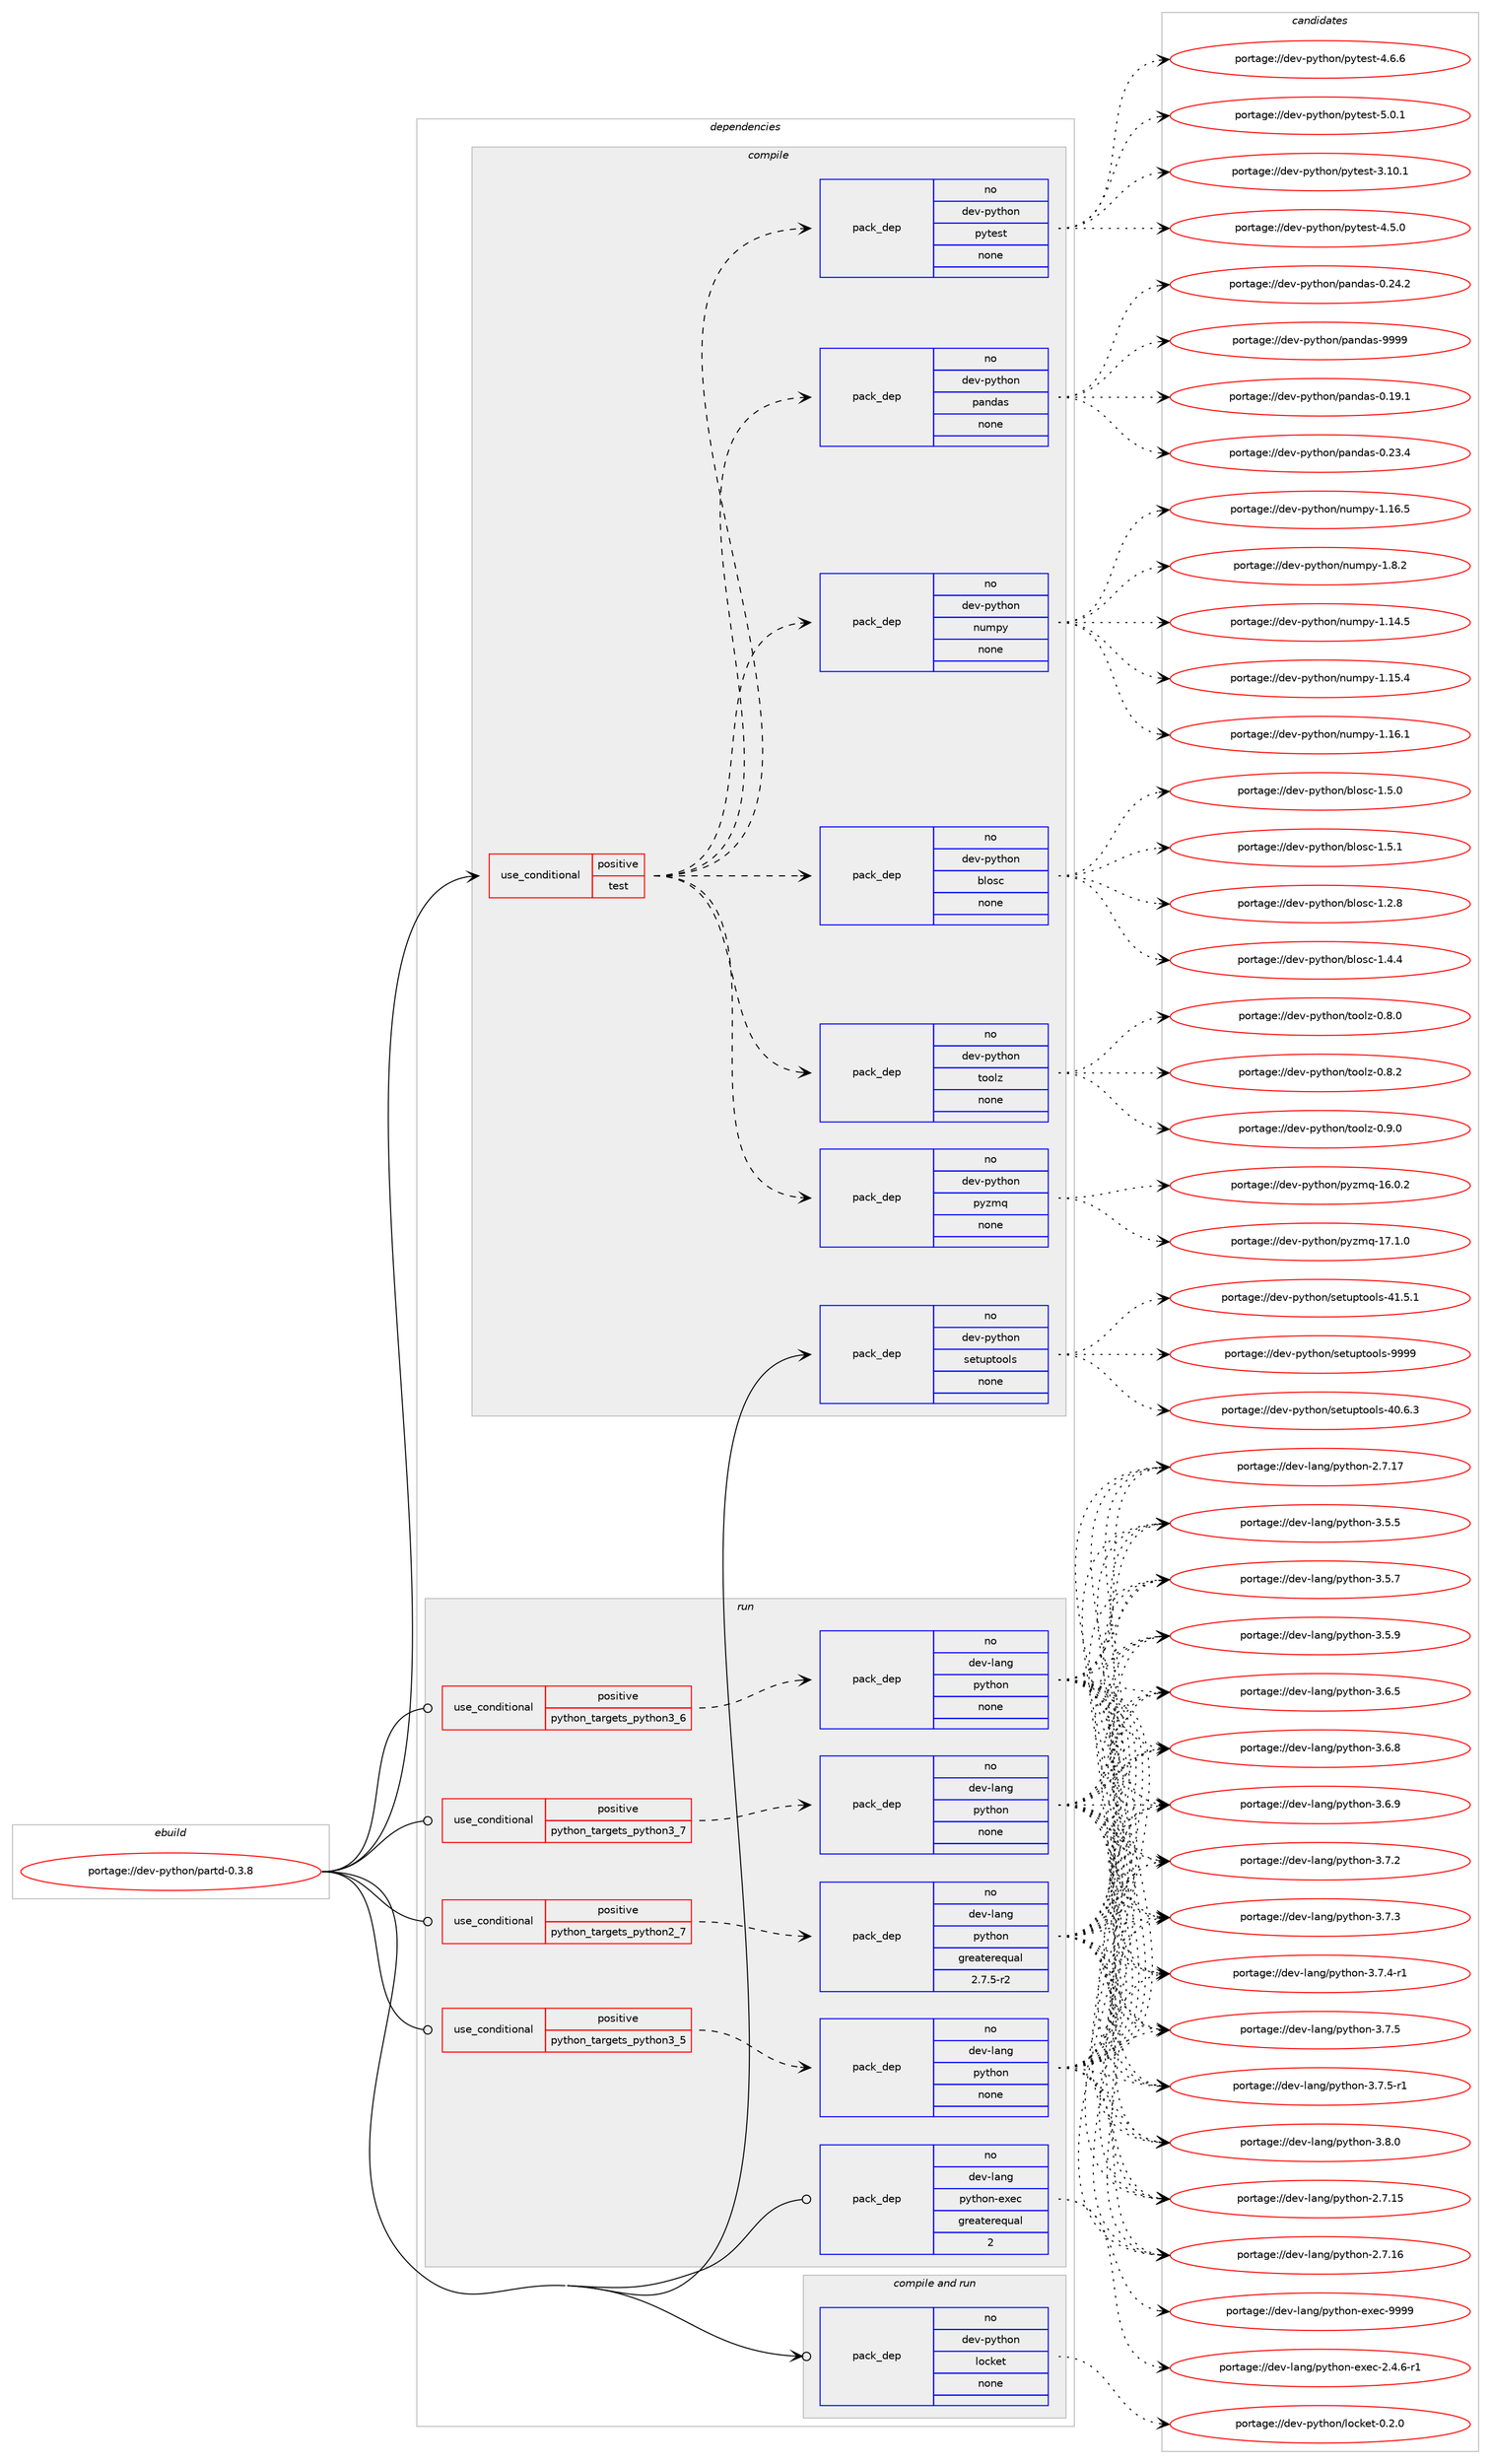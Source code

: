 digraph prolog {

# *************
# Graph options
# *************

newrank=true;
concentrate=true;
compound=true;
graph [rankdir=LR,fontname=Helvetica,fontsize=10,ranksep=1.5];#, ranksep=2.5, nodesep=0.2];
edge  [arrowhead=vee];
node  [fontname=Helvetica,fontsize=10];

# **********
# The ebuild
# **********

subgraph cluster_leftcol {
color=gray;
rank=same;
label=<<i>ebuild</i>>;
id [label="portage://dev-python/partd-0.3.8", color=red, width=4, href="../dev-python/partd-0.3.8.svg"];
}

# ****************
# The dependencies
# ****************

subgraph cluster_midcol {
color=gray;
label=<<i>dependencies</i>>;
subgraph cluster_compile {
fillcolor="#eeeeee";
style=filled;
label=<<i>compile</i>>;
subgraph cond33384 {
dependency155717 [label=<<TABLE BORDER="0" CELLBORDER="1" CELLSPACING="0" CELLPADDING="4"><TR><TD ROWSPAN="3" CELLPADDING="10">use_conditional</TD></TR><TR><TD>positive</TD></TR><TR><TD>test</TD></TR></TABLE>>, shape=none, color=red];
subgraph pack118972 {
dependency155718 [label=<<TABLE BORDER="0" CELLBORDER="1" CELLSPACING="0" CELLPADDING="4" WIDTH="220"><TR><TD ROWSPAN="6" CELLPADDING="30">pack_dep</TD></TR><TR><TD WIDTH="110">no</TD></TR><TR><TD>dev-python</TD></TR><TR><TD>blosc</TD></TR><TR><TD>none</TD></TR><TR><TD></TD></TR></TABLE>>, shape=none, color=blue];
}
dependency155717:e -> dependency155718:w [weight=20,style="dashed",arrowhead="vee"];
subgraph pack118973 {
dependency155719 [label=<<TABLE BORDER="0" CELLBORDER="1" CELLSPACING="0" CELLPADDING="4" WIDTH="220"><TR><TD ROWSPAN="6" CELLPADDING="30">pack_dep</TD></TR><TR><TD WIDTH="110">no</TD></TR><TR><TD>dev-python</TD></TR><TR><TD>numpy</TD></TR><TR><TD>none</TD></TR><TR><TD></TD></TR></TABLE>>, shape=none, color=blue];
}
dependency155717:e -> dependency155719:w [weight=20,style="dashed",arrowhead="vee"];
subgraph pack118974 {
dependency155720 [label=<<TABLE BORDER="0" CELLBORDER="1" CELLSPACING="0" CELLPADDING="4" WIDTH="220"><TR><TD ROWSPAN="6" CELLPADDING="30">pack_dep</TD></TR><TR><TD WIDTH="110">no</TD></TR><TR><TD>dev-python</TD></TR><TR><TD>pandas</TD></TR><TR><TD>none</TD></TR><TR><TD></TD></TR></TABLE>>, shape=none, color=blue];
}
dependency155717:e -> dependency155720:w [weight=20,style="dashed",arrowhead="vee"];
subgraph pack118975 {
dependency155721 [label=<<TABLE BORDER="0" CELLBORDER="1" CELLSPACING="0" CELLPADDING="4" WIDTH="220"><TR><TD ROWSPAN="6" CELLPADDING="30">pack_dep</TD></TR><TR><TD WIDTH="110">no</TD></TR><TR><TD>dev-python</TD></TR><TR><TD>pytest</TD></TR><TR><TD>none</TD></TR><TR><TD></TD></TR></TABLE>>, shape=none, color=blue];
}
dependency155717:e -> dependency155721:w [weight=20,style="dashed",arrowhead="vee"];
subgraph pack118976 {
dependency155722 [label=<<TABLE BORDER="0" CELLBORDER="1" CELLSPACING="0" CELLPADDING="4" WIDTH="220"><TR><TD ROWSPAN="6" CELLPADDING="30">pack_dep</TD></TR><TR><TD WIDTH="110">no</TD></TR><TR><TD>dev-python</TD></TR><TR><TD>pyzmq</TD></TR><TR><TD>none</TD></TR><TR><TD></TD></TR></TABLE>>, shape=none, color=blue];
}
dependency155717:e -> dependency155722:w [weight=20,style="dashed",arrowhead="vee"];
subgraph pack118977 {
dependency155723 [label=<<TABLE BORDER="0" CELLBORDER="1" CELLSPACING="0" CELLPADDING="4" WIDTH="220"><TR><TD ROWSPAN="6" CELLPADDING="30">pack_dep</TD></TR><TR><TD WIDTH="110">no</TD></TR><TR><TD>dev-python</TD></TR><TR><TD>toolz</TD></TR><TR><TD>none</TD></TR><TR><TD></TD></TR></TABLE>>, shape=none, color=blue];
}
dependency155717:e -> dependency155723:w [weight=20,style="dashed",arrowhead="vee"];
}
id:e -> dependency155717:w [weight=20,style="solid",arrowhead="vee"];
subgraph pack118978 {
dependency155724 [label=<<TABLE BORDER="0" CELLBORDER="1" CELLSPACING="0" CELLPADDING="4" WIDTH="220"><TR><TD ROWSPAN="6" CELLPADDING="30">pack_dep</TD></TR><TR><TD WIDTH="110">no</TD></TR><TR><TD>dev-python</TD></TR><TR><TD>setuptools</TD></TR><TR><TD>none</TD></TR><TR><TD></TD></TR></TABLE>>, shape=none, color=blue];
}
id:e -> dependency155724:w [weight=20,style="solid",arrowhead="vee"];
}
subgraph cluster_compileandrun {
fillcolor="#eeeeee";
style=filled;
label=<<i>compile and run</i>>;
subgraph pack118979 {
dependency155725 [label=<<TABLE BORDER="0" CELLBORDER="1" CELLSPACING="0" CELLPADDING="4" WIDTH="220"><TR><TD ROWSPAN="6" CELLPADDING="30">pack_dep</TD></TR><TR><TD WIDTH="110">no</TD></TR><TR><TD>dev-python</TD></TR><TR><TD>locket</TD></TR><TR><TD>none</TD></TR><TR><TD></TD></TR></TABLE>>, shape=none, color=blue];
}
id:e -> dependency155725:w [weight=20,style="solid",arrowhead="odotvee"];
}
subgraph cluster_run {
fillcolor="#eeeeee";
style=filled;
label=<<i>run</i>>;
subgraph cond33385 {
dependency155726 [label=<<TABLE BORDER="0" CELLBORDER="1" CELLSPACING="0" CELLPADDING="4"><TR><TD ROWSPAN="3" CELLPADDING="10">use_conditional</TD></TR><TR><TD>positive</TD></TR><TR><TD>python_targets_python2_7</TD></TR></TABLE>>, shape=none, color=red];
subgraph pack118980 {
dependency155727 [label=<<TABLE BORDER="0" CELLBORDER="1" CELLSPACING="0" CELLPADDING="4" WIDTH="220"><TR><TD ROWSPAN="6" CELLPADDING="30">pack_dep</TD></TR><TR><TD WIDTH="110">no</TD></TR><TR><TD>dev-lang</TD></TR><TR><TD>python</TD></TR><TR><TD>greaterequal</TD></TR><TR><TD>2.7.5-r2</TD></TR></TABLE>>, shape=none, color=blue];
}
dependency155726:e -> dependency155727:w [weight=20,style="dashed",arrowhead="vee"];
}
id:e -> dependency155726:w [weight=20,style="solid",arrowhead="odot"];
subgraph cond33386 {
dependency155728 [label=<<TABLE BORDER="0" CELLBORDER="1" CELLSPACING="0" CELLPADDING="4"><TR><TD ROWSPAN="3" CELLPADDING="10">use_conditional</TD></TR><TR><TD>positive</TD></TR><TR><TD>python_targets_python3_5</TD></TR></TABLE>>, shape=none, color=red];
subgraph pack118981 {
dependency155729 [label=<<TABLE BORDER="0" CELLBORDER="1" CELLSPACING="0" CELLPADDING="4" WIDTH="220"><TR><TD ROWSPAN="6" CELLPADDING="30">pack_dep</TD></TR><TR><TD WIDTH="110">no</TD></TR><TR><TD>dev-lang</TD></TR><TR><TD>python</TD></TR><TR><TD>none</TD></TR><TR><TD></TD></TR></TABLE>>, shape=none, color=blue];
}
dependency155728:e -> dependency155729:w [weight=20,style="dashed",arrowhead="vee"];
}
id:e -> dependency155728:w [weight=20,style="solid",arrowhead="odot"];
subgraph cond33387 {
dependency155730 [label=<<TABLE BORDER="0" CELLBORDER="1" CELLSPACING="0" CELLPADDING="4"><TR><TD ROWSPAN="3" CELLPADDING="10">use_conditional</TD></TR><TR><TD>positive</TD></TR><TR><TD>python_targets_python3_6</TD></TR></TABLE>>, shape=none, color=red];
subgraph pack118982 {
dependency155731 [label=<<TABLE BORDER="0" CELLBORDER="1" CELLSPACING="0" CELLPADDING="4" WIDTH="220"><TR><TD ROWSPAN="6" CELLPADDING="30">pack_dep</TD></TR><TR><TD WIDTH="110">no</TD></TR><TR><TD>dev-lang</TD></TR><TR><TD>python</TD></TR><TR><TD>none</TD></TR><TR><TD></TD></TR></TABLE>>, shape=none, color=blue];
}
dependency155730:e -> dependency155731:w [weight=20,style="dashed",arrowhead="vee"];
}
id:e -> dependency155730:w [weight=20,style="solid",arrowhead="odot"];
subgraph cond33388 {
dependency155732 [label=<<TABLE BORDER="0" CELLBORDER="1" CELLSPACING="0" CELLPADDING="4"><TR><TD ROWSPAN="3" CELLPADDING="10">use_conditional</TD></TR><TR><TD>positive</TD></TR><TR><TD>python_targets_python3_7</TD></TR></TABLE>>, shape=none, color=red];
subgraph pack118983 {
dependency155733 [label=<<TABLE BORDER="0" CELLBORDER="1" CELLSPACING="0" CELLPADDING="4" WIDTH="220"><TR><TD ROWSPAN="6" CELLPADDING="30">pack_dep</TD></TR><TR><TD WIDTH="110">no</TD></TR><TR><TD>dev-lang</TD></TR><TR><TD>python</TD></TR><TR><TD>none</TD></TR><TR><TD></TD></TR></TABLE>>, shape=none, color=blue];
}
dependency155732:e -> dependency155733:w [weight=20,style="dashed",arrowhead="vee"];
}
id:e -> dependency155732:w [weight=20,style="solid",arrowhead="odot"];
subgraph pack118984 {
dependency155734 [label=<<TABLE BORDER="0" CELLBORDER="1" CELLSPACING="0" CELLPADDING="4" WIDTH="220"><TR><TD ROWSPAN="6" CELLPADDING="30">pack_dep</TD></TR><TR><TD WIDTH="110">no</TD></TR><TR><TD>dev-lang</TD></TR><TR><TD>python-exec</TD></TR><TR><TD>greaterequal</TD></TR><TR><TD>2</TD></TR></TABLE>>, shape=none, color=blue];
}
id:e -> dependency155734:w [weight=20,style="solid",arrowhead="odot"];
}
}

# **************
# The candidates
# **************

subgraph cluster_choices {
rank=same;
color=gray;
label=<<i>candidates</i>>;

subgraph choice118972 {
color=black;
nodesep=1;
choiceportage10010111845112121116104111110479810811111599454946504656 [label="portage://dev-python/blosc-1.2.8", color=red, width=4,href="../dev-python/blosc-1.2.8.svg"];
choiceportage10010111845112121116104111110479810811111599454946524652 [label="portage://dev-python/blosc-1.4.4", color=red, width=4,href="../dev-python/blosc-1.4.4.svg"];
choiceportage10010111845112121116104111110479810811111599454946534648 [label="portage://dev-python/blosc-1.5.0", color=red, width=4,href="../dev-python/blosc-1.5.0.svg"];
choiceportage10010111845112121116104111110479810811111599454946534649 [label="portage://dev-python/blosc-1.5.1", color=red, width=4,href="../dev-python/blosc-1.5.1.svg"];
dependency155718:e -> choiceportage10010111845112121116104111110479810811111599454946504656:w [style=dotted,weight="100"];
dependency155718:e -> choiceportage10010111845112121116104111110479810811111599454946524652:w [style=dotted,weight="100"];
dependency155718:e -> choiceportage10010111845112121116104111110479810811111599454946534648:w [style=dotted,weight="100"];
dependency155718:e -> choiceportage10010111845112121116104111110479810811111599454946534649:w [style=dotted,weight="100"];
}
subgraph choice118973 {
color=black;
nodesep=1;
choiceportage100101118451121211161041111104711011710911212145494649524653 [label="portage://dev-python/numpy-1.14.5", color=red, width=4,href="../dev-python/numpy-1.14.5.svg"];
choiceportage100101118451121211161041111104711011710911212145494649534652 [label="portage://dev-python/numpy-1.15.4", color=red, width=4,href="../dev-python/numpy-1.15.4.svg"];
choiceportage100101118451121211161041111104711011710911212145494649544649 [label="portage://dev-python/numpy-1.16.1", color=red, width=4,href="../dev-python/numpy-1.16.1.svg"];
choiceportage100101118451121211161041111104711011710911212145494649544653 [label="portage://dev-python/numpy-1.16.5", color=red, width=4,href="../dev-python/numpy-1.16.5.svg"];
choiceportage1001011184511212111610411111047110117109112121454946564650 [label="portage://dev-python/numpy-1.8.2", color=red, width=4,href="../dev-python/numpy-1.8.2.svg"];
dependency155719:e -> choiceportage100101118451121211161041111104711011710911212145494649524653:w [style=dotted,weight="100"];
dependency155719:e -> choiceportage100101118451121211161041111104711011710911212145494649534652:w [style=dotted,weight="100"];
dependency155719:e -> choiceportage100101118451121211161041111104711011710911212145494649544649:w [style=dotted,weight="100"];
dependency155719:e -> choiceportage100101118451121211161041111104711011710911212145494649544653:w [style=dotted,weight="100"];
dependency155719:e -> choiceportage1001011184511212111610411111047110117109112121454946564650:w [style=dotted,weight="100"];
}
subgraph choice118974 {
color=black;
nodesep=1;
choiceportage1001011184511212111610411111047112971101009711545484649574649 [label="portage://dev-python/pandas-0.19.1", color=red, width=4,href="../dev-python/pandas-0.19.1.svg"];
choiceportage1001011184511212111610411111047112971101009711545484650514652 [label="portage://dev-python/pandas-0.23.4", color=red, width=4,href="../dev-python/pandas-0.23.4.svg"];
choiceportage1001011184511212111610411111047112971101009711545484650524650 [label="portage://dev-python/pandas-0.24.2", color=red, width=4,href="../dev-python/pandas-0.24.2.svg"];
choiceportage100101118451121211161041111104711297110100971154557575757 [label="portage://dev-python/pandas-9999", color=red, width=4,href="../dev-python/pandas-9999.svg"];
dependency155720:e -> choiceportage1001011184511212111610411111047112971101009711545484649574649:w [style=dotted,weight="100"];
dependency155720:e -> choiceportage1001011184511212111610411111047112971101009711545484650514652:w [style=dotted,weight="100"];
dependency155720:e -> choiceportage1001011184511212111610411111047112971101009711545484650524650:w [style=dotted,weight="100"];
dependency155720:e -> choiceportage100101118451121211161041111104711297110100971154557575757:w [style=dotted,weight="100"];
}
subgraph choice118975 {
color=black;
nodesep=1;
choiceportage100101118451121211161041111104711212111610111511645514649484649 [label="portage://dev-python/pytest-3.10.1", color=red, width=4,href="../dev-python/pytest-3.10.1.svg"];
choiceportage1001011184511212111610411111047112121116101115116455246534648 [label="portage://dev-python/pytest-4.5.0", color=red, width=4,href="../dev-python/pytest-4.5.0.svg"];
choiceportage1001011184511212111610411111047112121116101115116455246544654 [label="portage://dev-python/pytest-4.6.6", color=red, width=4,href="../dev-python/pytest-4.6.6.svg"];
choiceportage1001011184511212111610411111047112121116101115116455346484649 [label="portage://dev-python/pytest-5.0.1", color=red, width=4,href="../dev-python/pytest-5.0.1.svg"];
dependency155721:e -> choiceportage100101118451121211161041111104711212111610111511645514649484649:w [style=dotted,weight="100"];
dependency155721:e -> choiceportage1001011184511212111610411111047112121116101115116455246534648:w [style=dotted,weight="100"];
dependency155721:e -> choiceportage1001011184511212111610411111047112121116101115116455246544654:w [style=dotted,weight="100"];
dependency155721:e -> choiceportage1001011184511212111610411111047112121116101115116455346484649:w [style=dotted,weight="100"];
}
subgraph choice118976 {
color=black;
nodesep=1;
choiceportage100101118451121211161041111104711212112210911345495446484650 [label="portage://dev-python/pyzmq-16.0.2", color=red, width=4,href="../dev-python/pyzmq-16.0.2.svg"];
choiceportage100101118451121211161041111104711212112210911345495546494648 [label="portage://dev-python/pyzmq-17.1.0", color=red, width=4,href="../dev-python/pyzmq-17.1.0.svg"];
dependency155722:e -> choiceportage100101118451121211161041111104711212112210911345495446484650:w [style=dotted,weight="100"];
dependency155722:e -> choiceportage100101118451121211161041111104711212112210911345495546494648:w [style=dotted,weight="100"];
}
subgraph choice118977 {
color=black;
nodesep=1;
choiceportage1001011184511212111610411111047116111111108122454846564648 [label="portage://dev-python/toolz-0.8.0", color=red, width=4,href="../dev-python/toolz-0.8.0.svg"];
choiceportage1001011184511212111610411111047116111111108122454846564650 [label="portage://dev-python/toolz-0.8.2", color=red, width=4,href="../dev-python/toolz-0.8.2.svg"];
choiceportage1001011184511212111610411111047116111111108122454846574648 [label="portage://dev-python/toolz-0.9.0", color=red, width=4,href="../dev-python/toolz-0.9.0.svg"];
dependency155723:e -> choiceportage1001011184511212111610411111047116111111108122454846564648:w [style=dotted,weight="100"];
dependency155723:e -> choiceportage1001011184511212111610411111047116111111108122454846564650:w [style=dotted,weight="100"];
dependency155723:e -> choiceportage1001011184511212111610411111047116111111108122454846574648:w [style=dotted,weight="100"];
}
subgraph choice118978 {
color=black;
nodesep=1;
choiceportage100101118451121211161041111104711510111611711211611111110811545524846544651 [label="portage://dev-python/setuptools-40.6.3", color=red, width=4,href="../dev-python/setuptools-40.6.3.svg"];
choiceportage100101118451121211161041111104711510111611711211611111110811545524946534649 [label="portage://dev-python/setuptools-41.5.1", color=red, width=4,href="../dev-python/setuptools-41.5.1.svg"];
choiceportage10010111845112121116104111110471151011161171121161111111081154557575757 [label="portage://dev-python/setuptools-9999", color=red, width=4,href="../dev-python/setuptools-9999.svg"];
dependency155724:e -> choiceportage100101118451121211161041111104711510111611711211611111110811545524846544651:w [style=dotted,weight="100"];
dependency155724:e -> choiceportage100101118451121211161041111104711510111611711211611111110811545524946534649:w [style=dotted,weight="100"];
dependency155724:e -> choiceportage10010111845112121116104111110471151011161171121161111111081154557575757:w [style=dotted,weight="100"];
}
subgraph choice118979 {
color=black;
nodesep=1;
choiceportage100101118451121211161041111104710811199107101116454846504648 [label="portage://dev-python/locket-0.2.0", color=red, width=4,href="../dev-python/locket-0.2.0.svg"];
dependency155725:e -> choiceportage100101118451121211161041111104710811199107101116454846504648:w [style=dotted,weight="100"];
}
subgraph choice118980 {
color=black;
nodesep=1;
choiceportage10010111845108971101034711212111610411111045504655464953 [label="portage://dev-lang/python-2.7.15", color=red, width=4,href="../dev-lang/python-2.7.15.svg"];
choiceportage10010111845108971101034711212111610411111045504655464954 [label="portage://dev-lang/python-2.7.16", color=red, width=4,href="../dev-lang/python-2.7.16.svg"];
choiceportage10010111845108971101034711212111610411111045504655464955 [label="portage://dev-lang/python-2.7.17", color=red, width=4,href="../dev-lang/python-2.7.17.svg"];
choiceportage100101118451089711010347112121116104111110455146534653 [label="portage://dev-lang/python-3.5.5", color=red, width=4,href="../dev-lang/python-3.5.5.svg"];
choiceportage100101118451089711010347112121116104111110455146534655 [label="portage://dev-lang/python-3.5.7", color=red, width=4,href="../dev-lang/python-3.5.7.svg"];
choiceportage100101118451089711010347112121116104111110455146534657 [label="portage://dev-lang/python-3.5.9", color=red, width=4,href="../dev-lang/python-3.5.9.svg"];
choiceportage100101118451089711010347112121116104111110455146544653 [label="portage://dev-lang/python-3.6.5", color=red, width=4,href="../dev-lang/python-3.6.5.svg"];
choiceportage100101118451089711010347112121116104111110455146544656 [label="portage://dev-lang/python-3.6.8", color=red, width=4,href="../dev-lang/python-3.6.8.svg"];
choiceportage100101118451089711010347112121116104111110455146544657 [label="portage://dev-lang/python-3.6.9", color=red, width=4,href="../dev-lang/python-3.6.9.svg"];
choiceportage100101118451089711010347112121116104111110455146554650 [label="portage://dev-lang/python-3.7.2", color=red, width=4,href="../dev-lang/python-3.7.2.svg"];
choiceportage100101118451089711010347112121116104111110455146554651 [label="portage://dev-lang/python-3.7.3", color=red, width=4,href="../dev-lang/python-3.7.3.svg"];
choiceportage1001011184510897110103471121211161041111104551465546524511449 [label="portage://dev-lang/python-3.7.4-r1", color=red, width=4,href="../dev-lang/python-3.7.4-r1.svg"];
choiceportage100101118451089711010347112121116104111110455146554653 [label="portage://dev-lang/python-3.7.5", color=red, width=4,href="../dev-lang/python-3.7.5.svg"];
choiceportage1001011184510897110103471121211161041111104551465546534511449 [label="portage://dev-lang/python-3.7.5-r1", color=red, width=4,href="../dev-lang/python-3.7.5-r1.svg"];
choiceportage100101118451089711010347112121116104111110455146564648 [label="portage://dev-lang/python-3.8.0", color=red, width=4,href="../dev-lang/python-3.8.0.svg"];
dependency155727:e -> choiceportage10010111845108971101034711212111610411111045504655464953:w [style=dotted,weight="100"];
dependency155727:e -> choiceportage10010111845108971101034711212111610411111045504655464954:w [style=dotted,weight="100"];
dependency155727:e -> choiceportage10010111845108971101034711212111610411111045504655464955:w [style=dotted,weight="100"];
dependency155727:e -> choiceportage100101118451089711010347112121116104111110455146534653:w [style=dotted,weight="100"];
dependency155727:e -> choiceportage100101118451089711010347112121116104111110455146534655:w [style=dotted,weight="100"];
dependency155727:e -> choiceportage100101118451089711010347112121116104111110455146534657:w [style=dotted,weight="100"];
dependency155727:e -> choiceportage100101118451089711010347112121116104111110455146544653:w [style=dotted,weight="100"];
dependency155727:e -> choiceportage100101118451089711010347112121116104111110455146544656:w [style=dotted,weight="100"];
dependency155727:e -> choiceportage100101118451089711010347112121116104111110455146544657:w [style=dotted,weight="100"];
dependency155727:e -> choiceportage100101118451089711010347112121116104111110455146554650:w [style=dotted,weight="100"];
dependency155727:e -> choiceportage100101118451089711010347112121116104111110455146554651:w [style=dotted,weight="100"];
dependency155727:e -> choiceportage1001011184510897110103471121211161041111104551465546524511449:w [style=dotted,weight="100"];
dependency155727:e -> choiceportage100101118451089711010347112121116104111110455146554653:w [style=dotted,weight="100"];
dependency155727:e -> choiceportage1001011184510897110103471121211161041111104551465546534511449:w [style=dotted,weight="100"];
dependency155727:e -> choiceportage100101118451089711010347112121116104111110455146564648:w [style=dotted,weight="100"];
}
subgraph choice118981 {
color=black;
nodesep=1;
choiceportage10010111845108971101034711212111610411111045504655464953 [label="portage://dev-lang/python-2.7.15", color=red, width=4,href="../dev-lang/python-2.7.15.svg"];
choiceportage10010111845108971101034711212111610411111045504655464954 [label="portage://dev-lang/python-2.7.16", color=red, width=4,href="../dev-lang/python-2.7.16.svg"];
choiceportage10010111845108971101034711212111610411111045504655464955 [label="portage://dev-lang/python-2.7.17", color=red, width=4,href="../dev-lang/python-2.7.17.svg"];
choiceportage100101118451089711010347112121116104111110455146534653 [label="portage://dev-lang/python-3.5.5", color=red, width=4,href="../dev-lang/python-3.5.5.svg"];
choiceportage100101118451089711010347112121116104111110455146534655 [label="portage://dev-lang/python-3.5.7", color=red, width=4,href="../dev-lang/python-3.5.7.svg"];
choiceportage100101118451089711010347112121116104111110455146534657 [label="portage://dev-lang/python-3.5.9", color=red, width=4,href="../dev-lang/python-3.5.9.svg"];
choiceportage100101118451089711010347112121116104111110455146544653 [label="portage://dev-lang/python-3.6.5", color=red, width=4,href="../dev-lang/python-3.6.5.svg"];
choiceportage100101118451089711010347112121116104111110455146544656 [label="portage://dev-lang/python-3.6.8", color=red, width=4,href="../dev-lang/python-3.6.8.svg"];
choiceportage100101118451089711010347112121116104111110455146544657 [label="portage://dev-lang/python-3.6.9", color=red, width=4,href="../dev-lang/python-3.6.9.svg"];
choiceportage100101118451089711010347112121116104111110455146554650 [label="portage://dev-lang/python-3.7.2", color=red, width=4,href="../dev-lang/python-3.7.2.svg"];
choiceportage100101118451089711010347112121116104111110455146554651 [label="portage://dev-lang/python-3.7.3", color=red, width=4,href="../dev-lang/python-3.7.3.svg"];
choiceportage1001011184510897110103471121211161041111104551465546524511449 [label="portage://dev-lang/python-3.7.4-r1", color=red, width=4,href="../dev-lang/python-3.7.4-r1.svg"];
choiceportage100101118451089711010347112121116104111110455146554653 [label="portage://dev-lang/python-3.7.5", color=red, width=4,href="../dev-lang/python-3.7.5.svg"];
choiceportage1001011184510897110103471121211161041111104551465546534511449 [label="portage://dev-lang/python-3.7.5-r1", color=red, width=4,href="../dev-lang/python-3.7.5-r1.svg"];
choiceportage100101118451089711010347112121116104111110455146564648 [label="portage://dev-lang/python-3.8.0", color=red, width=4,href="../dev-lang/python-3.8.0.svg"];
dependency155729:e -> choiceportage10010111845108971101034711212111610411111045504655464953:w [style=dotted,weight="100"];
dependency155729:e -> choiceportage10010111845108971101034711212111610411111045504655464954:w [style=dotted,weight="100"];
dependency155729:e -> choiceportage10010111845108971101034711212111610411111045504655464955:w [style=dotted,weight="100"];
dependency155729:e -> choiceportage100101118451089711010347112121116104111110455146534653:w [style=dotted,weight="100"];
dependency155729:e -> choiceportage100101118451089711010347112121116104111110455146534655:w [style=dotted,weight="100"];
dependency155729:e -> choiceportage100101118451089711010347112121116104111110455146534657:w [style=dotted,weight="100"];
dependency155729:e -> choiceportage100101118451089711010347112121116104111110455146544653:w [style=dotted,weight="100"];
dependency155729:e -> choiceportage100101118451089711010347112121116104111110455146544656:w [style=dotted,weight="100"];
dependency155729:e -> choiceportage100101118451089711010347112121116104111110455146544657:w [style=dotted,weight="100"];
dependency155729:e -> choiceportage100101118451089711010347112121116104111110455146554650:w [style=dotted,weight="100"];
dependency155729:e -> choiceportage100101118451089711010347112121116104111110455146554651:w [style=dotted,weight="100"];
dependency155729:e -> choiceportage1001011184510897110103471121211161041111104551465546524511449:w [style=dotted,weight="100"];
dependency155729:e -> choiceportage100101118451089711010347112121116104111110455146554653:w [style=dotted,weight="100"];
dependency155729:e -> choiceportage1001011184510897110103471121211161041111104551465546534511449:w [style=dotted,weight="100"];
dependency155729:e -> choiceportage100101118451089711010347112121116104111110455146564648:w [style=dotted,weight="100"];
}
subgraph choice118982 {
color=black;
nodesep=1;
choiceportage10010111845108971101034711212111610411111045504655464953 [label="portage://dev-lang/python-2.7.15", color=red, width=4,href="../dev-lang/python-2.7.15.svg"];
choiceportage10010111845108971101034711212111610411111045504655464954 [label="portage://dev-lang/python-2.7.16", color=red, width=4,href="../dev-lang/python-2.7.16.svg"];
choiceportage10010111845108971101034711212111610411111045504655464955 [label="portage://dev-lang/python-2.7.17", color=red, width=4,href="../dev-lang/python-2.7.17.svg"];
choiceportage100101118451089711010347112121116104111110455146534653 [label="portage://dev-lang/python-3.5.5", color=red, width=4,href="../dev-lang/python-3.5.5.svg"];
choiceportage100101118451089711010347112121116104111110455146534655 [label="portage://dev-lang/python-3.5.7", color=red, width=4,href="../dev-lang/python-3.5.7.svg"];
choiceportage100101118451089711010347112121116104111110455146534657 [label="portage://dev-lang/python-3.5.9", color=red, width=4,href="../dev-lang/python-3.5.9.svg"];
choiceportage100101118451089711010347112121116104111110455146544653 [label="portage://dev-lang/python-3.6.5", color=red, width=4,href="../dev-lang/python-3.6.5.svg"];
choiceportage100101118451089711010347112121116104111110455146544656 [label="portage://dev-lang/python-3.6.8", color=red, width=4,href="../dev-lang/python-3.6.8.svg"];
choiceportage100101118451089711010347112121116104111110455146544657 [label="portage://dev-lang/python-3.6.9", color=red, width=4,href="../dev-lang/python-3.6.9.svg"];
choiceportage100101118451089711010347112121116104111110455146554650 [label="portage://dev-lang/python-3.7.2", color=red, width=4,href="../dev-lang/python-3.7.2.svg"];
choiceportage100101118451089711010347112121116104111110455146554651 [label="portage://dev-lang/python-3.7.3", color=red, width=4,href="../dev-lang/python-3.7.3.svg"];
choiceportage1001011184510897110103471121211161041111104551465546524511449 [label="portage://dev-lang/python-3.7.4-r1", color=red, width=4,href="../dev-lang/python-3.7.4-r1.svg"];
choiceportage100101118451089711010347112121116104111110455146554653 [label="portage://dev-lang/python-3.7.5", color=red, width=4,href="../dev-lang/python-3.7.5.svg"];
choiceportage1001011184510897110103471121211161041111104551465546534511449 [label="portage://dev-lang/python-3.7.5-r1", color=red, width=4,href="../dev-lang/python-3.7.5-r1.svg"];
choiceportage100101118451089711010347112121116104111110455146564648 [label="portage://dev-lang/python-3.8.0", color=red, width=4,href="../dev-lang/python-3.8.0.svg"];
dependency155731:e -> choiceportage10010111845108971101034711212111610411111045504655464953:w [style=dotted,weight="100"];
dependency155731:e -> choiceportage10010111845108971101034711212111610411111045504655464954:w [style=dotted,weight="100"];
dependency155731:e -> choiceportage10010111845108971101034711212111610411111045504655464955:w [style=dotted,weight="100"];
dependency155731:e -> choiceportage100101118451089711010347112121116104111110455146534653:w [style=dotted,weight="100"];
dependency155731:e -> choiceportage100101118451089711010347112121116104111110455146534655:w [style=dotted,weight="100"];
dependency155731:e -> choiceportage100101118451089711010347112121116104111110455146534657:w [style=dotted,weight="100"];
dependency155731:e -> choiceportage100101118451089711010347112121116104111110455146544653:w [style=dotted,weight="100"];
dependency155731:e -> choiceportage100101118451089711010347112121116104111110455146544656:w [style=dotted,weight="100"];
dependency155731:e -> choiceportage100101118451089711010347112121116104111110455146544657:w [style=dotted,weight="100"];
dependency155731:e -> choiceportage100101118451089711010347112121116104111110455146554650:w [style=dotted,weight="100"];
dependency155731:e -> choiceportage100101118451089711010347112121116104111110455146554651:w [style=dotted,weight="100"];
dependency155731:e -> choiceportage1001011184510897110103471121211161041111104551465546524511449:w [style=dotted,weight="100"];
dependency155731:e -> choiceportage100101118451089711010347112121116104111110455146554653:w [style=dotted,weight="100"];
dependency155731:e -> choiceportage1001011184510897110103471121211161041111104551465546534511449:w [style=dotted,weight="100"];
dependency155731:e -> choiceportage100101118451089711010347112121116104111110455146564648:w [style=dotted,weight="100"];
}
subgraph choice118983 {
color=black;
nodesep=1;
choiceportage10010111845108971101034711212111610411111045504655464953 [label="portage://dev-lang/python-2.7.15", color=red, width=4,href="../dev-lang/python-2.7.15.svg"];
choiceportage10010111845108971101034711212111610411111045504655464954 [label="portage://dev-lang/python-2.7.16", color=red, width=4,href="../dev-lang/python-2.7.16.svg"];
choiceportage10010111845108971101034711212111610411111045504655464955 [label="portage://dev-lang/python-2.7.17", color=red, width=4,href="../dev-lang/python-2.7.17.svg"];
choiceportage100101118451089711010347112121116104111110455146534653 [label="portage://dev-lang/python-3.5.5", color=red, width=4,href="../dev-lang/python-3.5.5.svg"];
choiceportage100101118451089711010347112121116104111110455146534655 [label="portage://dev-lang/python-3.5.7", color=red, width=4,href="../dev-lang/python-3.5.7.svg"];
choiceportage100101118451089711010347112121116104111110455146534657 [label="portage://dev-lang/python-3.5.9", color=red, width=4,href="../dev-lang/python-3.5.9.svg"];
choiceportage100101118451089711010347112121116104111110455146544653 [label="portage://dev-lang/python-3.6.5", color=red, width=4,href="../dev-lang/python-3.6.5.svg"];
choiceportage100101118451089711010347112121116104111110455146544656 [label="portage://dev-lang/python-3.6.8", color=red, width=4,href="../dev-lang/python-3.6.8.svg"];
choiceportage100101118451089711010347112121116104111110455146544657 [label="portage://dev-lang/python-3.6.9", color=red, width=4,href="../dev-lang/python-3.6.9.svg"];
choiceportage100101118451089711010347112121116104111110455146554650 [label="portage://dev-lang/python-3.7.2", color=red, width=4,href="../dev-lang/python-3.7.2.svg"];
choiceportage100101118451089711010347112121116104111110455146554651 [label="portage://dev-lang/python-3.7.3", color=red, width=4,href="../dev-lang/python-3.7.3.svg"];
choiceportage1001011184510897110103471121211161041111104551465546524511449 [label="portage://dev-lang/python-3.7.4-r1", color=red, width=4,href="../dev-lang/python-3.7.4-r1.svg"];
choiceportage100101118451089711010347112121116104111110455146554653 [label="portage://dev-lang/python-3.7.5", color=red, width=4,href="../dev-lang/python-3.7.5.svg"];
choiceportage1001011184510897110103471121211161041111104551465546534511449 [label="portage://dev-lang/python-3.7.5-r1", color=red, width=4,href="../dev-lang/python-3.7.5-r1.svg"];
choiceportage100101118451089711010347112121116104111110455146564648 [label="portage://dev-lang/python-3.8.0", color=red, width=4,href="../dev-lang/python-3.8.0.svg"];
dependency155733:e -> choiceportage10010111845108971101034711212111610411111045504655464953:w [style=dotted,weight="100"];
dependency155733:e -> choiceportage10010111845108971101034711212111610411111045504655464954:w [style=dotted,weight="100"];
dependency155733:e -> choiceportage10010111845108971101034711212111610411111045504655464955:w [style=dotted,weight="100"];
dependency155733:e -> choiceportage100101118451089711010347112121116104111110455146534653:w [style=dotted,weight="100"];
dependency155733:e -> choiceportage100101118451089711010347112121116104111110455146534655:w [style=dotted,weight="100"];
dependency155733:e -> choiceportage100101118451089711010347112121116104111110455146534657:w [style=dotted,weight="100"];
dependency155733:e -> choiceportage100101118451089711010347112121116104111110455146544653:w [style=dotted,weight="100"];
dependency155733:e -> choiceportage100101118451089711010347112121116104111110455146544656:w [style=dotted,weight="100"];
dependency155733:e -> choiceportage100101118451089711010347112121116104111110455146544657:w [style=dotted,weight="100"];
dependency155733:e -> choiceportage100101118451089711010347112121116104111110455146554650:w [style=dotted,weight="100"];
dependency155733:e -> choiceportage100101118451089711010347112121116104111110455146554651:w [style=dotted,weight="100"];
dependency155733:e -> choiceportage1001011184510897110103471121211161041111104551465546524511449:w [style=dotted,weight="100"];
dependency155733:e -> choiceportage100101118451089711010347112121116104111110455146554653:w [style=dotted,weight="100"];
dependency155733:e -> choiceportage1001011184510897110103471121211161041111104551465546534511449:w [style=dotted,weight="100"];
dependency155733:e -> choiceportage100101118451089711010347112121116104111110455146564648:w [style=dotted,weight="100"];
}
subgraph choice118984 {
color=black;
nodesep=1;
choiceportage10010111845108971101034711212111610411111045101120101994550465246544511449 [label="portage://dev-lang/python-exec-2.4.6-r1", color=red, width=4,href="../dev-lang/python-exec-2.4.6-r1.svg"];
choiceportage10010111845108971101034711212111610411111045101120101994557575757 [label="portage://dev-lang/python-exec-9999", color=red, width=4,href="../dev-lang/python-exec-9999.svg"];
dependency155734:e -> choiceportage10010111845108971101034711212111610411111045101120101994550465246544511449:w [style=dotted,weight="100"];
dependency155734:e -> choiceportage10010111845108971101034711212111610411111045101120101994557575757:w [style=dotted,weight="100"];
}
}

}
